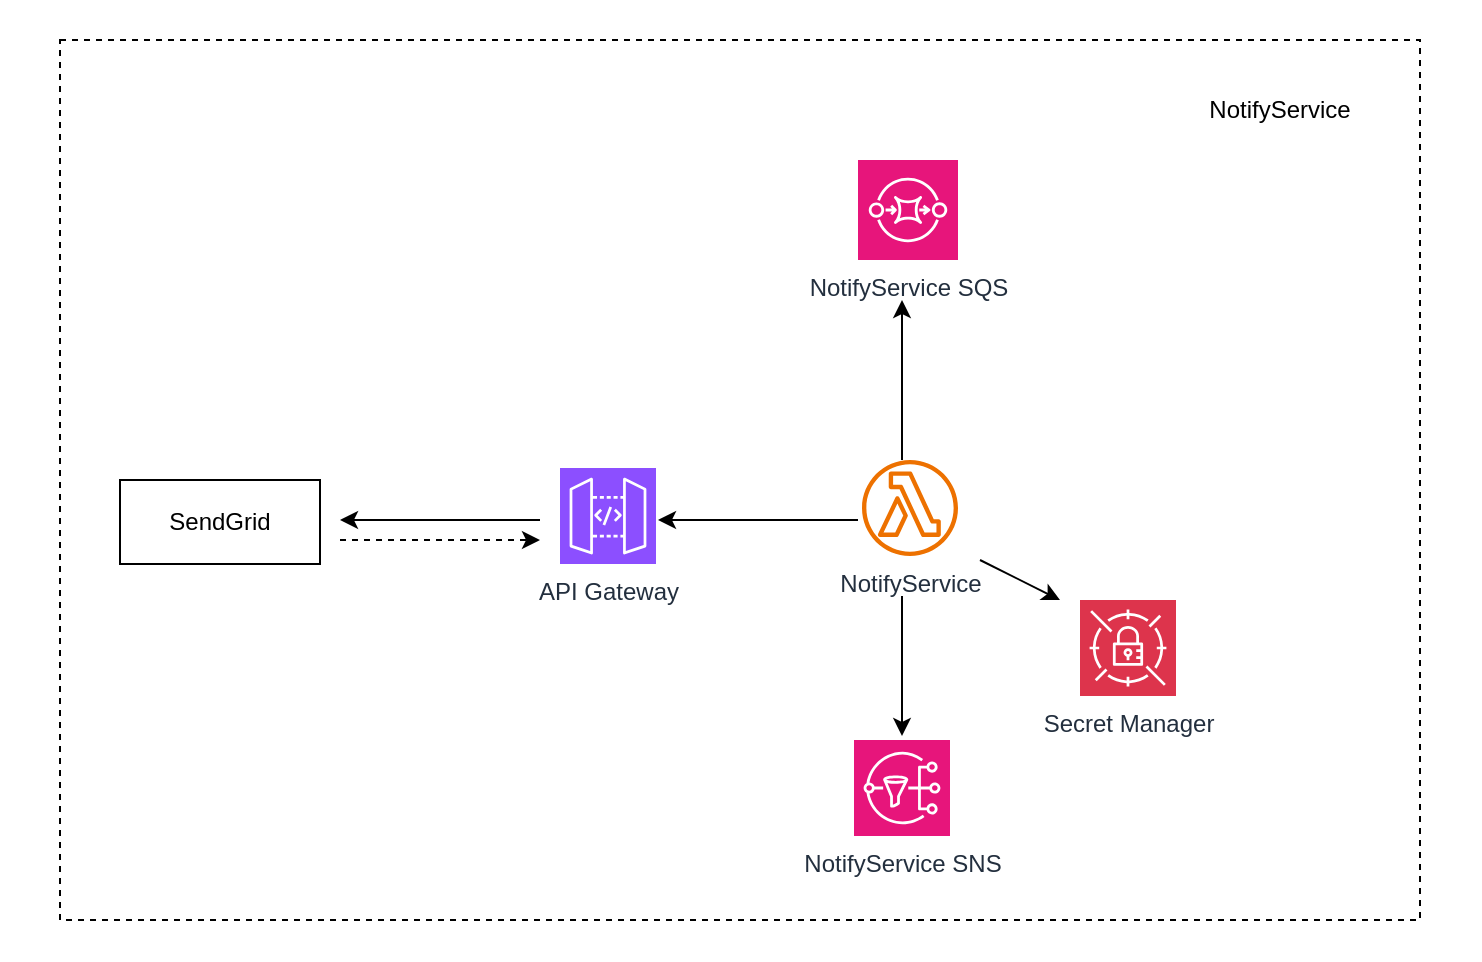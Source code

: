 <mxfile version="25.0.3">
  <diagram name="Page-1" id="lOB0Ulh5ce7KTcB_IQV_">
    <mxGraphModel dx="1414" dy="1826" grid="1" gridSize="10" guides="1" tooltips="1" connect="1" arrows="1" fold="1" page="1" pageScale="1" pageWidth="3300" pageHeight="4681" math="0" shadow="0">
      <root>
        <mxCell id="0" />
        <mxCell id="1" parent="0" />
        <mxCell id="-czGcG48HgA-eDObVo_C-6" value="" style="rounded=0;whiteSpace=wrap;html=1;strokeColor=none;" vertex="1" parent="1">
          <mxGeometry x="410" y="370" width="740" height="480" as="geometry" />
        </mxCell>
        <mxCell id="-czGcG48HgA-eDObVo_C-5" value="" style="rounded=0;whiteSpace=wrap;html=1;fillColor=none;dashed=1;" vertex="1" parent="1">
          <mxGeometry x="440" y="390" width="680" height="440" as="geometry" />
        </mxCell>
        <mxCell id="0M3k9IWtOeVX3BEfon_7-8" value="NotifyService" style="sketch=0;outlineConnect=0;fontColor=#232F3E;gradientColor=none;fillColor=#ED7100;strokeColor=none;dashed=0;verticalLabelPosition=bottom;verticalAlign=top;align=center;html=1;fontSize=12;fontStyle=0;aspect=fixed;pointerEvents=1;shape=mxgraph.aws4.lambda_function;" parent="1" vertex="1">
          <mxGeometry x="841" y="600" width="48" height="48" as="geometry" />
        </mxCell>
        <mxCell id="0M3k9IWtOeVX3BEfon_7-9" value="NotifyService SQS" style="sketch=0;points=[[0,0,0],[0.25,0,0],[0.5,0,0],[0.75,0,0],[1,0,0],[0,1,0],[0.25,1,0],[0.5,1,0],[0.75,1,0],[1,1,0],[0,0.25,0],[0,0.5,0],[0,0.75,0],[1,0.25,0],[1,0.5,0],[1,0.75,0]];outlineConnect=0;fontColor=#232F3E;fillColor=#E7157B;strokeColor=#ffffff;dashed=0;verticalLabelPosition=bottom;verticalAlign=top;align=center;html=1;fontSize=12;fontStyle=0;aspect=fixed;shape=mxgraph.aws4.resourceIcon;resIcon=mxgraph.aws4.sqs;" parent="1" vertex="1">
          <mxGeometry x="839" y="450" width="50" height="50" as="geometry" />
        </mxCell>
        <mxCell id="0M3k9IWtOeVX3BEfon_7-10" value="NotifyService SNS" style="sketch=0;points=[[0,0,0],[0.25,0,0],[0.5,0,0],[0.75,0,0],[1,0,0],[0,1,0],[0.25,1,0],[0.5,1,0],[0.75,1,0],[1,1,0],[0,0.25,0],[0,0.5,0],[0,0.75,0],[1,0.25,0],[1,0.5,0],[1,0.75,0]];outlineConnect=0;fontColor=#232F3E;fillColor=#E7157B;strokeColor=#ffffff;dashed=0;verticalLabelPosition=bottom;verticalAlign=top;align=center;html=1;fontSize=12;fontStyle=0;aspect=fixed;shape=mxgraph.aws4.resourceIcon;resIcon=mxgraph.aws4.sns;" parent="1" vertex="1">
          <mxGeometry x="837" y="740" width="48" height="48" as="geometry" />
        </mxCell>
        <mxCell id="0M3k9IWtOeVX3BEfon_7-11" value="" style="endArrow=classic;html=1;rounded=0;" parent="1" edge="1">
          <mxGeometry width="50" height="50" relative="1" as="geometry">
            <mxPoint x="861" y="600" as="sourcePoint" />
            <mxPoint x="861" y="520" as="targetPoint" />
          </mxGeometry>
        </mxCell>
        <mxCell id="0M3k9IWtOeVX3BEfon_7-12" value="" style="endArrow=classic;html=1;rounded=0;" parent="1" edge="1">
          <mxGeometry width="50" height="50" relative="1" as="geometry">
            <mxPoint x="861" y="668" as="sourcePoint" />
            <mxPoint x="861" y="738" as="targetPoint" />
          </mxGeometry>
        </mxCell>
        <mxCell id="0M3k9IWtOeVX3BEfon_7-13" value="" style="endArrow=classic;html=1;rounded=0;" parent="1" edge="1">
          <mxGeometry width="50" height="50" relative="1" as="geometry">
            <mxPoint x="680" y="630" as="sourcePoint" />
            <mxPoint x="580" y="630" as="targetPoint" />
          </mxGeometry>
        </mxCell>
        <mxCell id="0M3k9IWtOeVX3BEfon_7-14" value="SendGrid" style="rounded=0;whiteSpace=wrap;html=1;" parent="1" vertex="1">
          <mxGeometry x="470" y="610" width="100" height="42" as="geometry" />
        </mxCell>
        <mxCell id="0M3k9IWtOeVX3BEfon_7-15" value="" style="endArrow=classic;html=1;rounded=0;dashed=1;" parent="1" edge="1">
          <mxGeometry width="50" height="50" relative="1" as="geometry">
            <mxPoint x="580" y="640" as="sourcePoint" />
            <mxPoint x="680" y="640" as="targetPoint" />
          </mxGeometry>
        </mxCell>
        <mxCell id="0M3k9IWtOeVX3BEfon_7-18" value="NotifyService" style="text;html=1;align=center;verticalAlign=middle;whiteSpace=wrap;rounded=0;" parent="1" vertex="1">
          <mxGeometry x="1020" y="410" width="60" height="30" as="geometry" />
        </mxCell>
        <mxCell id="-czGcG48HgA-eDObVo_C-1" value="API Gateway" style="sketch=0;points=[[0,0,0],[0.25,0,0],[0.5,0,0],[0.75,0,0],[1,0,0],[0,1,0],[0.25,1,0],[0.5,1,0],[0.75,1,0],[1,1,0],[0,0.25,0],[0,0.5,0],[0,0.75,0],[1,0.25,0],[1,0.5,0],[1,0.75,0]];outlineConnect=0;fontColor=#232F3E;fillColor=#8C4FFF;strokeColor=#ffffff;dashed=0;verticalLabelPosition=bottom;verticalAlign=top;align=center;html=1;fontSize=12;fontStyle=0;aspect=fixed;shape=mxgraph.aws4.resourceIcon;resIcon=mxgraph.aws4.api_gateway;" vertex="1" parent="1">
          <mxGeometry x="690" y="604" width="48" height="48" as="geometry" />
        </mxCell>
        <mxCell id="-czGcG48HgA-eDObVo_C-2" value="Secret Manager" style="sketch=0;points=[[0,0,0],[0.25,0,0],[0.5,0,0],[0.75,0,0],[1,0,0],[0,1,0],[0.25,1,0],[0.5,1,0],[0.75,1,0],[1,1,0],[0,0.25,0],[0,0.5,0],[0,0.75,0],[1,0.25,0],[1,0.5,0],[1,0.75,0]];outlineConnect=0;fontColor=#232F3E;fillColor=#DD344C;strokeColor=#ffffff;dashed=0;verticalLabelPosition=bottom;verticalAlign=top;align=center;html=1;fontSize=12;fontStyle=0;aspect=fixed;shape=mxgraph.aws4.resourceIcon;resIcon=mxgraph.aws4.secrets_manager;" vertex="1" parent="1">
          <mxGeometry x="950" y="670" width="48" height="48" as="geometry" />
        </mxCell>
        <mxCell id="-czGcG48HgA-eDObVo_C-3" value="" style="endArrow=classic;html=1;rounded=0;" edge="1" parent="1">
          <mxGeometry width="50" height="50" relative="1" as="geometry">
            <mxPoint x="839" y="630" as="sourcePoint" />
            <mxPoint x="739" y="630" as="targetPoint" />
          </mxGeometry>
        </mxCell>
        <mxCell id="-czGcG48HgA-eDObVo_C-4" value="" style="endArrow=classic;html=1;rounded=0;" edge="1" parent="1">
          <mxGeometry width="50" height="50" relative="1" as="geometry">
            <mxPoint x="900" y="650" as="sourcePoint" />
            <mxPoint x="940" y="670" as="targetPoint" />
          </mxGeometry>
        </mxCell>
      </root>
    </mxGraphModel>
  </diagram>
</mxfile>
